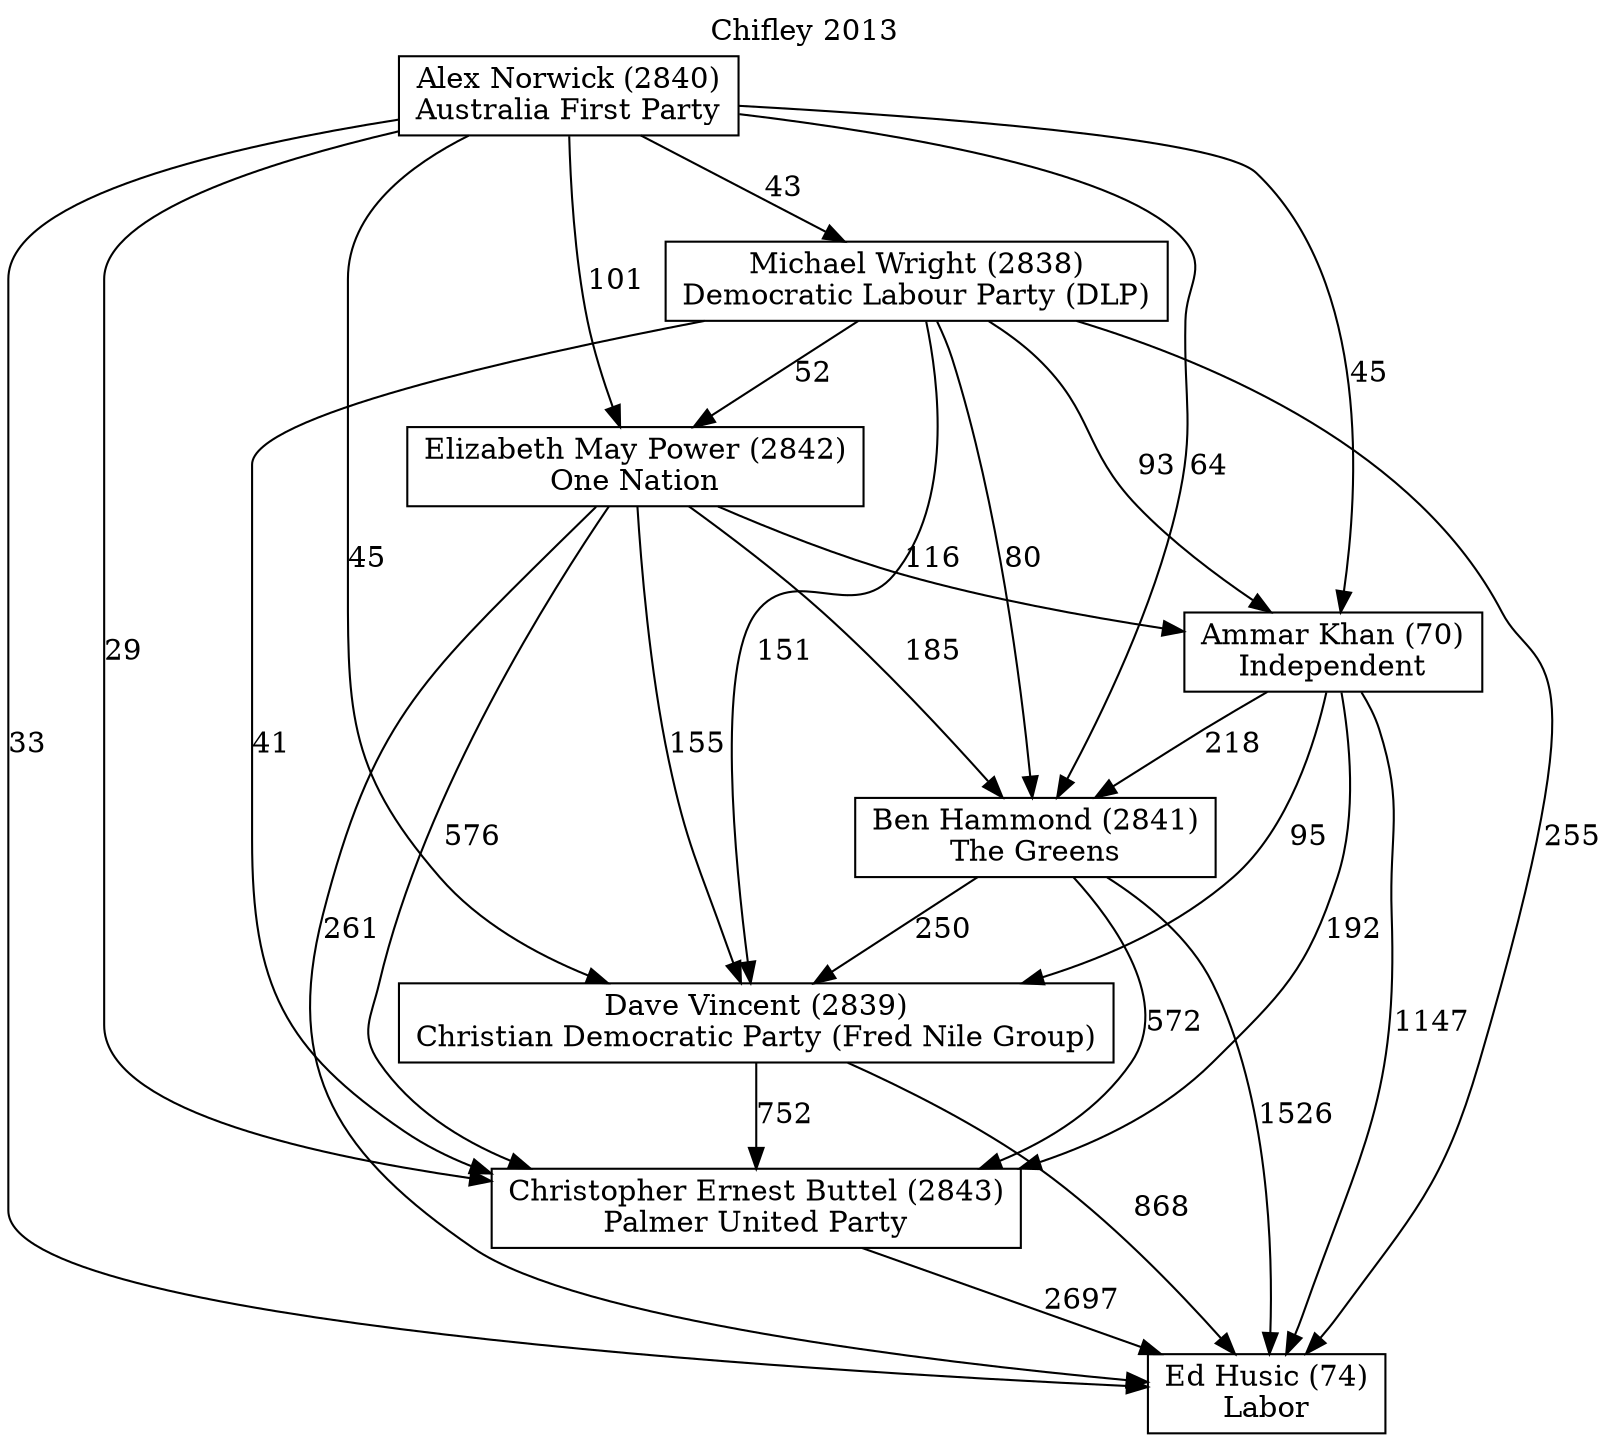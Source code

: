 // House preference flow
digraph "Ed Husic (74)_Chifley_2013" {
	graph [label="Chifley 2013" labelloc=t mclimit=10]
	node [shape=box]
	"Alex Norwick (2840)" [label="Alex Norwick (2840)
Australia First Party"]
	"Ammar Khan (70)" [label="Ammar Khan (70)
Independent"]
	"Ben Hammond (2841)" [label="Ben Hammond (2841)
The Greens"]
	"Christopher Ernest Buttel (2843)" [label="Christopher Ernest Buttel (2843)
Palmer United Party"]
	"Dave Vincent (2839)" [label="Dave Vincent (2839)
Christian Democratic Party (Fred Nile Group)"]
	"Ed Husic (74)" [label="Ed Husic (74)
Labor"]
	"Elizabeth May Power (2842)" [label="Elizabeth May Power (2842)
One Nation"]
	"Michael Wright (2838)" [label="Michael Wright (2838)
Democratic Labour Party (DLP)"]
	"Alex Norwick (2840)" -> "Ammar Khan (70)" [label=45]
	"Alex Norwick (2840)" -> "Ben Hammond (2841)" [label=64]
	"Alex Norwick (2840)" -> "Christopher Ernest Buttel (2843)" [label=29]
	"Alex Norwick (2840)" -> "Dave Vincent (2839)" [label=45]
	"Alex Norwick (2840)" -> "Ed Husic (74)" [label=33]
	"Alex Norwick (2840)" -> "Elizabeth May Power (2842)" [label=101]
	"Alex Norwick (2840)" -> "Michael Wright (2838)" [label=43]
	"Ammar Khan (70)" -> "Ben Hammond (2841)" [label=218]
	"Ammar Khan (70)" -> "Christopher Ernest Buttel (2843)" [label=192]
	"Ammar Khan (70)" -> "Dave Vincent (2839)" [label=95]
	"Ammar Khan (70)" -> "Ed Husic (74)" [label=1147]
	"Ben Hammond (2841)" -> "Christopher Ernest Buttel (2843)" [label=572]
	"Ben Hammond (2841)" -> "Dave Vincent (2839)" [label=250]
	"Ben Hammond (2841)" -> "Ed Husic (74)" [label=1526]
	"Christopher Ernest Buttel (2843)" -> "Ed Husic (74)" [label=2697]
	"Dave Vincent (2839)" -> "Christopher Ernest Buttel (2843)" [label=752]
	"Dave Vincent (2839)" -> "Ed Husic (74)" [label=868]
	"Elizabeth May Power (2842)" -> "Ammar Khan (70)" [label=116]
	"Elizabeth May Power (2842)" -> "Ben Hammond (2841)" [label=185]
	"Elizabeth May Power (2842)" -> "Christopher Ernest Buttel (2843)" [label=576]
	"Elizabeth May Power (2842)" -> "Dave Vincent (2839)" [label=155]
	"Elizabeth May Power (2842)" -> "Ed Husic (74)" [label=261]
	"Michael Wright (2838)" -> "Ammar Khan (70)" [label=93]
	"Michael Wright (2838)" -> "Ben Hammond (2841)" [label=80]
	"Michael Wright (2838)" -> "Christopher Ernest Buttel (2843)" [label=41]
	"Michael Wright (2838)" -> "Dave Vincent (2839)" [label=151]
	"Michael Wright (2838)" -> "Ed Husic (74)" [label=255]
	"Michael Wright (2838)" -> "Elizabeth May Power (2842)" [label=52]
}
